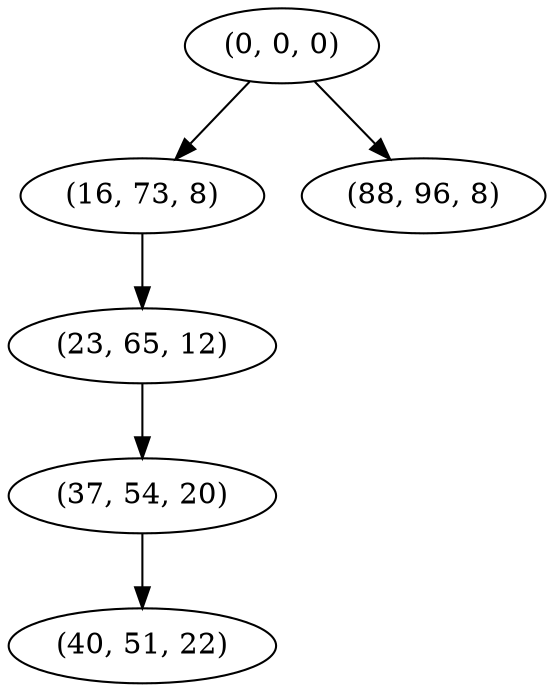 digraph tree {
    "(0, 0, 0)";
    "(16, 73, 8)";
    "(23, 65, 12)";
    "(37, 54, 20)";
    "(40, 51, 22)";
    "(88, 96, 8)";
    "(0, 0, 0)" -> "(16, 73, 8)";
    "(0, 0, 0)" -> "(88, 96, 8)";
    "(16, 73, 8)" -> "(23, 65, 12)";
    "(23, 65, 12)" -> "(37, 54, 20)";
    "(37, 54, 20)" -> "(40, 51, 22)";
}
